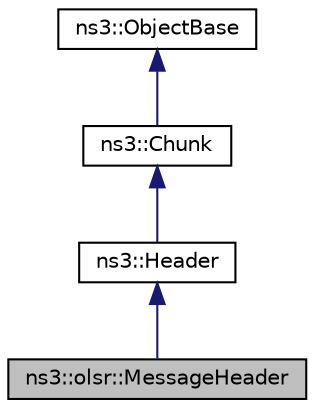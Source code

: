 digraph "ns3::olsr::MessageHeader"
{
 // LATEX_PDF_SIZE
  edge [fontname="Helvetica",fontsize="10",labelfontname="Helvetica",labelfontsize="10"];
  node [fontname="Helvetica",fontsize="10",shape=record];
  Node1 [label="ns3::olsr::MessageHeader",height=0.2,width=0.4,color="black", fillcolor="grey75", style="filled", fontcolor="black",tooltip="This header can store HELP, TC, MID and HNA messages."];
  Node2 -> Node1 [dir="back",color="midnightblue",fontsize="10",style="solid",fontname="Helvetica"];
  Node2 [label="ns3::Header",height=0.2,width=0.4,color="black", fillcolor="white", style="filled",URL="$classns3_1_1_header.html",tooltip="Protocol header serialization and deserialization."];
  Node3 -> Node2 [dir="back",color="midnightblue",fontsize="10",style="solid",fontname="Helvetica"];
  Node3 [label="ns3::Chunk",height=0.2,width=0.4,color="black", fillcolor="white", style="filled",URL="$classns3_1_1_chunk.html",tooltip="abstract base class for ns3::Header and ns3::Trailer"];
  Node4 -> Node3 [dir="back",color="midnightblue",fontsize="10",style="solid",fontname="Helvetica"];
  Node4 [label="ns3::ObjectBase",height=0.2,width=0.4,color="black", fillcolor="white", style="filled",URL="$classns3_1_1_object_base.html",tooltip="Anchor the ns-3 type and attribute system."];
}
